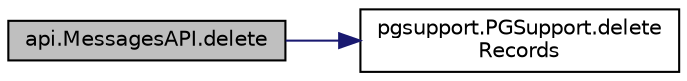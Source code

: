 digraph "api.MessagesAPI.delete"
{
 // LATEX_PDF_SIZE
  edge [fontname="Helvetica",fontsize="10",labelfontname="Helvetica",labelfontsize="10"];
  node [fontname="Helvetica",fontsize="10",shape=record];
  rankdir="LR";
  Node1 [label="api.MessagesAPI.delete",height=0.2,width=0.4,color="black", fillcolor="grey75", style="filled", fontcolor="black",tooltip=" "];
  Node1 -> Node2 [color="midnightblue",fontsize="10",style="solid",fontname="Helvetica"];
  Node2 [label="pgsupport.PGSupport.delete\lRecords",height=0.2,width=0.4,color="black", fillcolor="white", style="filled",URL="$classpgsupport_1_1PGSupport.html#aef58c8f68927d4aaff73b5428bf76924",tooltip=" "];
}
